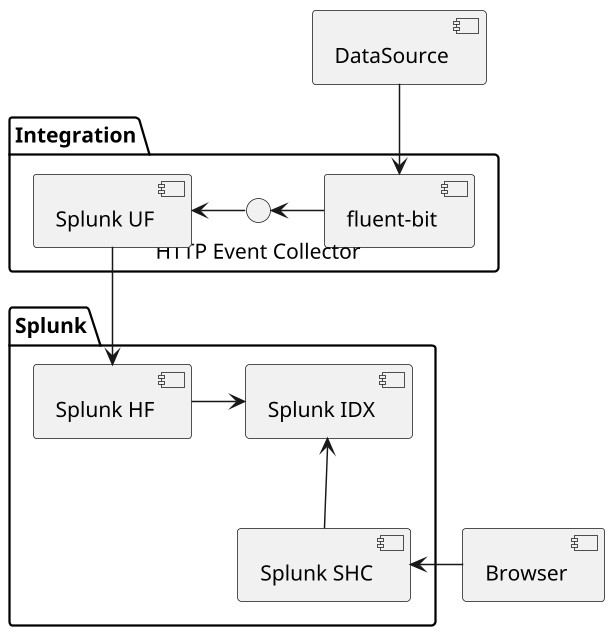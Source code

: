 @startuml
skinparam componentStyle uml2
scale 1.5

component DataSource

package "Integration" {
  component "fluent-bit" as fluentbit
  interface "HTTP Event Collector" as HEC
  component "Splunk UF" as UF
}

package Splunk {
  component "Splunk HF" as HF
  component "Splunk IDX" as IDX
  component "Splunk SHC" as SHC
}

component Browser

DataSource -d-> fluentbit
fluentbit -l-> HEC
HEC -l-> UF
UF -d-> HF
HF -r-> IDX
SHC -u-> IDX

Browser -r-> SHC


@enduml


